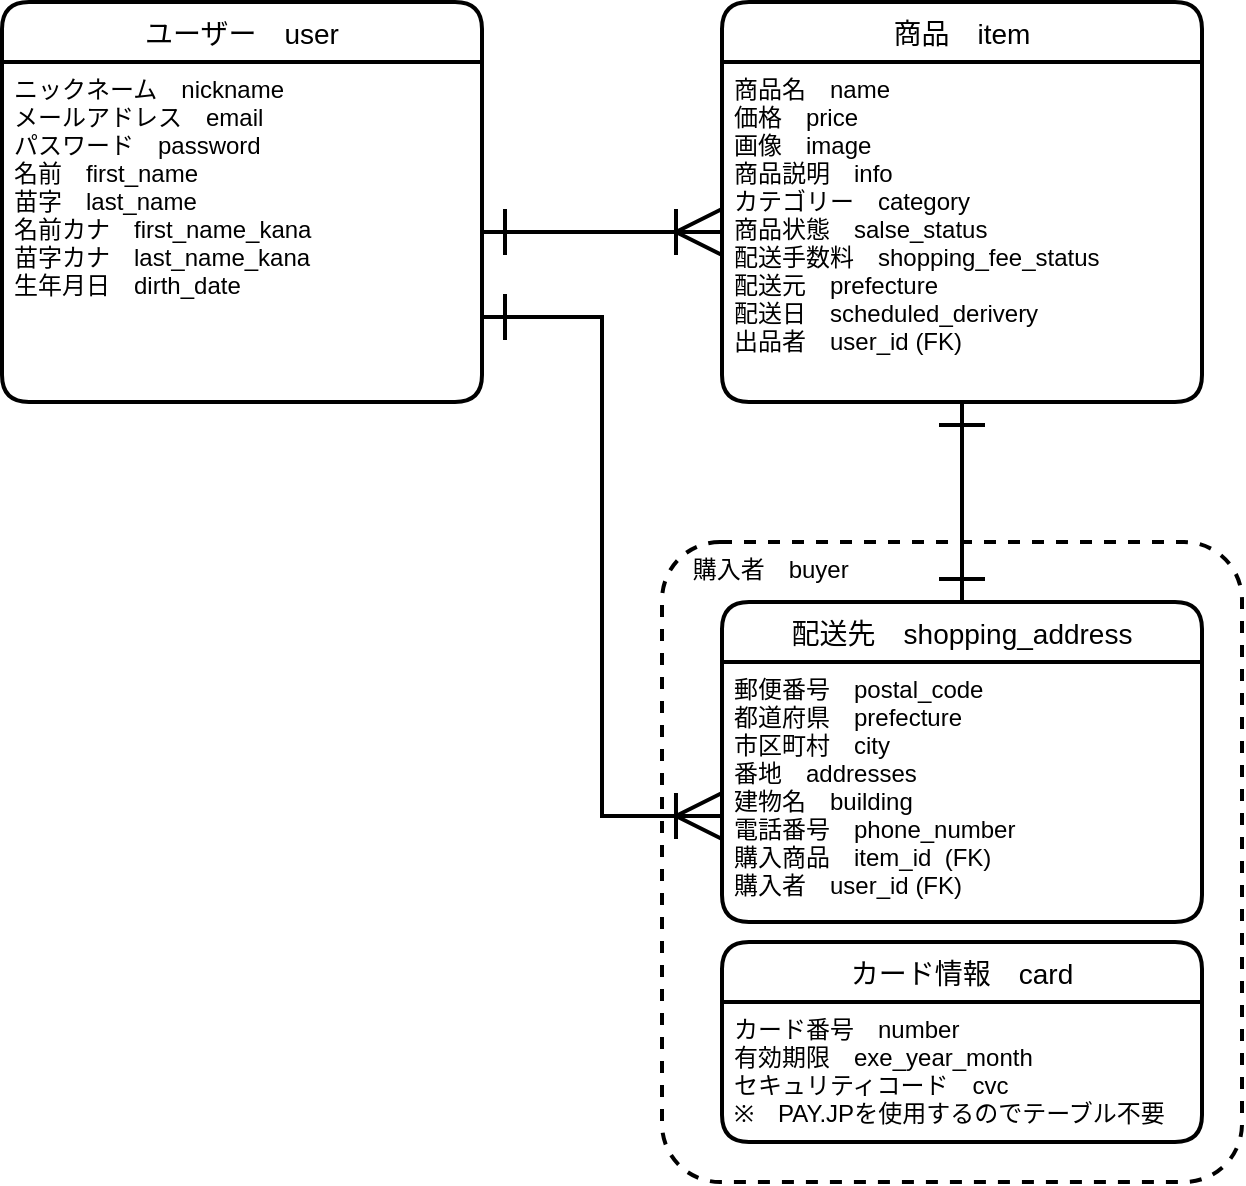 <mxfile>
    <diagram id="FsqYUJv2-tZrkKB8whaJ" name="ページ1">
        <mxGraphModel dx="717" dy="627" grid="1" gridSize="10" guides="1" tooltips="1" connect="1" arrows="1" fold="1" page="1" pageScale="1" pageWidth="827" pageHeight="1169" math="0" shadow="0">
            <root>
                <mxCell id="0"/>
                <mxCell id="1" parent="0"/>
                <mxCell id="13" value="&amp;nbsp; &amp;nbsp; 購入者　buyer" style="rounded=1;arcSize=10;whiteSpace=wrap;html=1;align=left;fillColor=none;strokeWidth=2;verticalAlign=top;dashed=1;" parent="1" vertex="1">
                    <mxGeometry x="370" y="310" width="290" height="320" as="geometry"/>
                </mxCell>
                <mxCell id="6" value="ユーザー　user" style="swimlane;childLayout=stackLayout;horizontal=1;startSize=30;horizontalStack=0;rounded=1;fontSize=14;fontStyle=0;strokeWidth=2;resizeParent=0;resizeLast=1;shadow=0;dashed=0;align=center;" parent="1" vertex="1">
                    <mxGeometry x="40" y="40" width="240" height="200" as="geometry"/>
                </mxCell>
                <mxCell id="7" value="ニックネーム　nickname&#10;メールアドレス　email&#10;パスワード　password&#10;名前　first_name&#10;苗字　last_name&#10;名前カナ　first_name_kana&#10;苗字カナ　last_name_kana&#10;生年月日　dirth_date" style="align=left;strokeColor=none;fillColor=none;spacingLeft=4;fontSize=12;verticalAlign=top;resizable=0;rotatable=0;part=1;" parent="6" vertex="1">
                    <mxGeometry y="30" width="240" height="170" as="geometry"/>
                </mxCell>
                <mxCell id="8" value="商品　item" style="swimlane;childLayout=stackLayout;horizontal=1;startSize=30;horizontalStack=0;rounded=1;fontSize=14;fontStyle=0;strokeWidth=2;resizeParent=0;resizeLast=1;shadow=0;dashed=0;align=center;" parent="1" vertex="1">
                    <mxGeometry x="400" y="40" width="240" height="200" as="geometry"/>
                </mxCell>
                <mxCell id="9" value="商品名　name&#10;価格　price&#10;画像　image&#10;商品説明　info&#10;カテゴリー　category&#10;商品状態　salse_status&#10;配送手数料　shopping_fee_status&#10;配送元　prefecture&#10;配送日　scheduled_derivery&#10;出品者　user_id (FK)&#10;" style="align=left;strokeColor=none;fillColor=none;spacingLeft=4;fontSize=12;verticalAlign=top;resizable=0;rotatable=0;part=1;" parent="8" vertex="1">
                    <mxGeometry y="30" width="240" height="170" as="geometry"/>
                </mxCell>
                <mxCell id="10" value="" style="endArrow=ERoneToMany;html=1;rounded=0;entryX=0;entryY=0.5;entryDx=0;entryDy=0;exitX=1;exitY=0.5;exitDx=0;exitDy=0;startArrow=ERone;startFill=0;endFill=0;endSize=20;startSize=20;strokeWidth=2;" parent="1" source="7" target="9" edge="1">
                    <mxGeometry relative="1" as="geometry">
                        <mxPoint x="290" y="190" as="sourcePoint"/>
                        <mxPoint x="380" y="190" as="targetPoint"/>
                        <Array as="points"/>
                    </mxGeometry>
                </mxCell>
                <mxCell id="11" value="カード情報　card" style="swimlane;childLayout=stackLayout;horizontal=1;startSize=30;horizontalStack=0;rounded=1;fontSize=14;fontStyle=0;strokeWidth=2;resizeParent=0;resizeLast=1;shadow=0;dashed=0;align=center;" parent="1" vertex="1">
                    <mxGeometry x="400" y="510" width="240" height="100" as="geometry"/>
                </mxCell>
                <mxCell id="12" value="カード番号　number&#10;有効期限　exe_year_month&#10;セキュリティコード　cvc&#10;※　PAY.JPを使用するのでテーブル不要" style="align=left;strokeColor=none;fillColor=none;spacingLeft=4;fontSize=12;verticalAlign=top;resizable=0;rotatable=0;part=1;" parent="11" vertex="1">
                    <mxGeometry y="30" width="240" height="70" as="geometry"/>
                </mxCell>
                <mxCell id="14" style="edgeStyle=orthogonalEdgeStyle;rounded=0;orthogonalLoop=1;jettySize=auto;html=1;exitX=0.5;exitY=1;exitDx=0;exitDy=0;startArrow=ERone;startFill=0;startSize=20;endArrow=ERone;endFill=0;endSize=20;strokeWidth=2;entryX=0.5;entryY=0;entryDx=0;entryDy=0;" parent="1" source="9" target="15" edge="1">
                    <mxGeometry relative="1" as="geometry">
                        <mxPoint x="520" y="310" as="targetPoint"/>
                    </mxGeometry>
                </mxCell>
                <mxCell id="15" value="配送先　shopping_address" style="swimlane;childLayout=stackLayout;horizontal=1;startSize=30;horizontalStack=0;rounded=1;fontSize=14;fontStyle=0;strokeWidth=2;resizeParent=0;resizeLast=1;shadow=0;dashed=0;align=center;fillColor=none;" parent="1" vertex="1">
                    <mxGeometry x="400" y="340" width="240" height="160" as="geometry"/>
                </mxCell>
                <mxCell id="16" value="郵便番号　postal_code&#10;都道府県　prefecture&#10;市区町村　city&#10;番地　addresses&#10;建物名　building&#10;電話番号　phone_number&#10;購入商品　item_id  (FK)&#10;購入者　user_id (FK)" style="align=left;strokeColor=none;fillColor=none;spacingLeft=4;fontSize=12;verticalAlign=top;resizable=0;rotatable=0;part=1;" parent="15" vertex="1">
                    <mxGeometry y="30" width="240" height="130" as="geometry"/>
                </mxCell>
                <mxCell id="17" style="edgeStyle=orthogonalEdgeStyle;rounded=0;orthogonalLoop=1;jettySize=auto;html=1;exitX=1;exitY=0.75;exitDx=0;exitDy=0;entryX=0;entryY=0.592;entryDx=0;entryDy=0;entryPerimeter=0;endArrow=ERoneToMany;endFill=0;startArrow=ERone;startFill=0;strokeWidth=2;endSize=20;startSize=20;" edge="1" parent="1" source="7" target="16">
                    <mxGeometry relative="1" as="geometry"/>
                </mxCell>
            </root>
        </mxGraphModel>
    </diagram>
</mxfile>